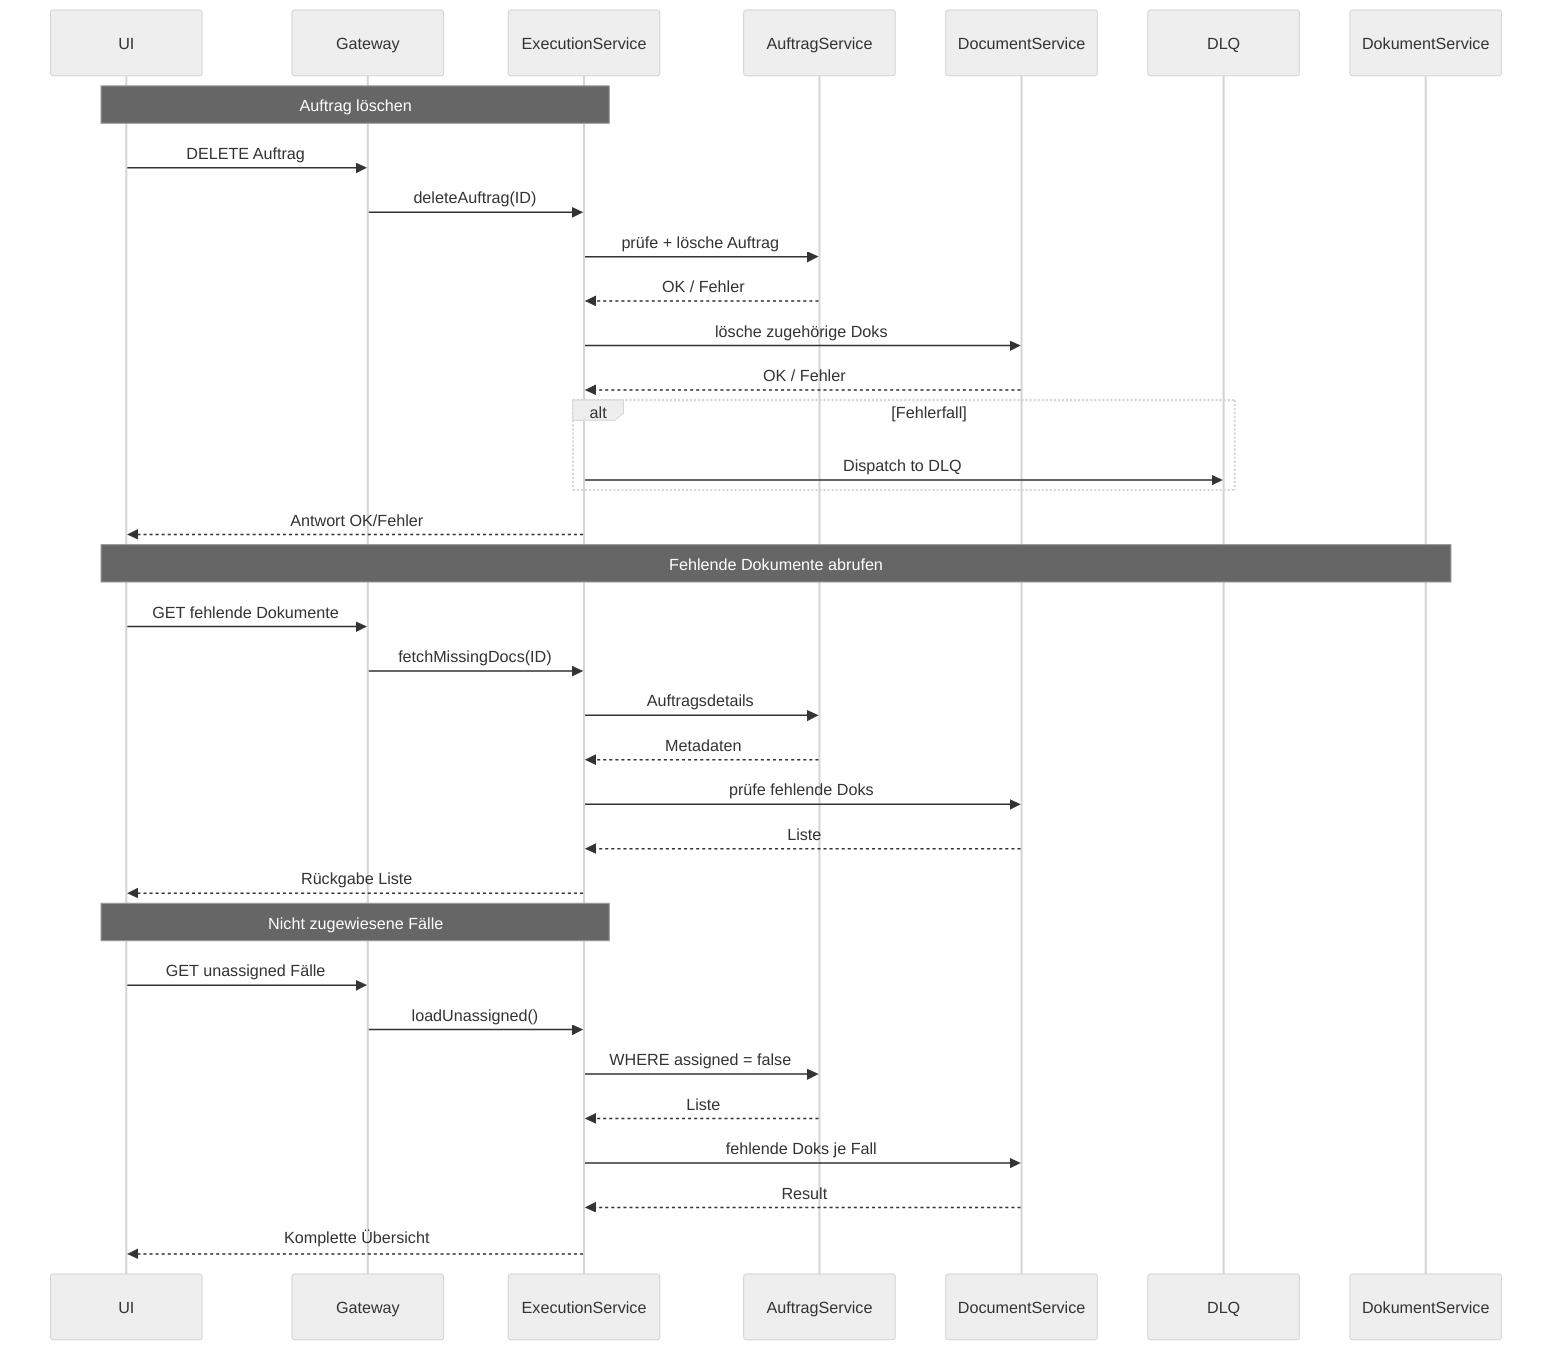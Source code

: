 ---
config:
  theme: neutral
  layout: TD
  look: classic
---
sequenceDiagram
  participant UI
  participant Gateway
  participant ExecutionService
  participant AuftragService
  participant DocumentService
  participant DLQ
  Note over UI,ExecutionService: Auftrag löschen
  UI->>Gateway: DELETE Auftrag
  Gateway->>ExecutionService: deleteAuftrag(ID)
  ExecutionService->>AuftragService: prüfe + lösche Auftrag
  AuftragService-->>ExecutionService: OK / Fehler
  ExecutionService->>DocumentService: lösche zugehörige Doks
  DocumentService-->>ExecutionService: OK / Fehler
  alt Fehlerfall
    ExecutionService->>DLQ: Dispatch to DLQ
  end
  ExecutionService-->>UI: Antwort OK/Fehler
  Note over UI,DokumentService: Fehlende Dokumente abrufen
  UI->>Gateway: GET fehlende Dokumente
  Gateway->>ExecutionService: fetchMissingDocs(ID)
  ExecutionService->>AuftragService: Auftragsdetails
  AuftragService-->>ExecutionService: Metadaten
  ExecutionService->>DocumentService: prüfe fehlende Doks
  DocumentService-->>ExecutionService: Liste
  ExecutionService-->>UI: Rückgabe Liste
  Note over UI,ExecutionService: Nicht zugewiesene Fälle
  UI->>Gateway: GET unassigned Fälle
  Gateway->>ExecutionService: loadUnassigned()
  ExecutionService->>AuftragService: WHERE assigned = false
  AuftragService-->>ExecutionService: Liste
  ExecutionService->>DocumentService: fehlende Doks je Fall
  DocumentService-->>ExecutionService: Result
  ExecutionService-->>UI: Komplette Übersicht